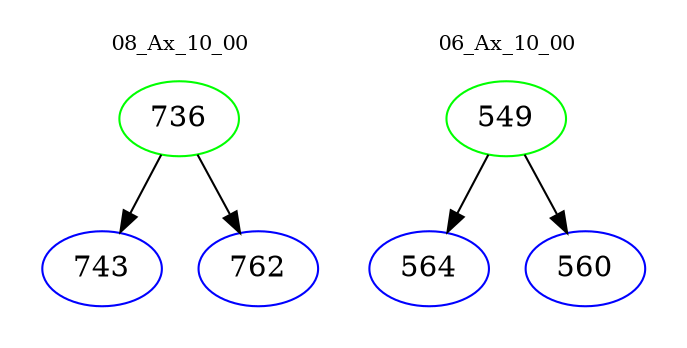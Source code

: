 digraph{
subgraph cluster_0 {
color = white
label = "08_Ax_10_00";
fontsize=10;
T0_736 [label="736", color="green"]
T0_736 -> T0_743 [color="black"]
T0_743 [label="743", color="blue"]
T0_736 -> T0_762 [color="black"]
T0_762 [label="762", color="blue"]
}
subgraph cluster_1 {
color = white
label = "06_Ax_10_00";
fontsize=10;
T1_549 [label="549", color="green"]
T1_549 -> T1_564 [color="black"]
T1_564 [label="564", color="blue"]
T1_549 -> T1_560 [color="black"]
T1_560 [label="560", color="blue"]
}
}
